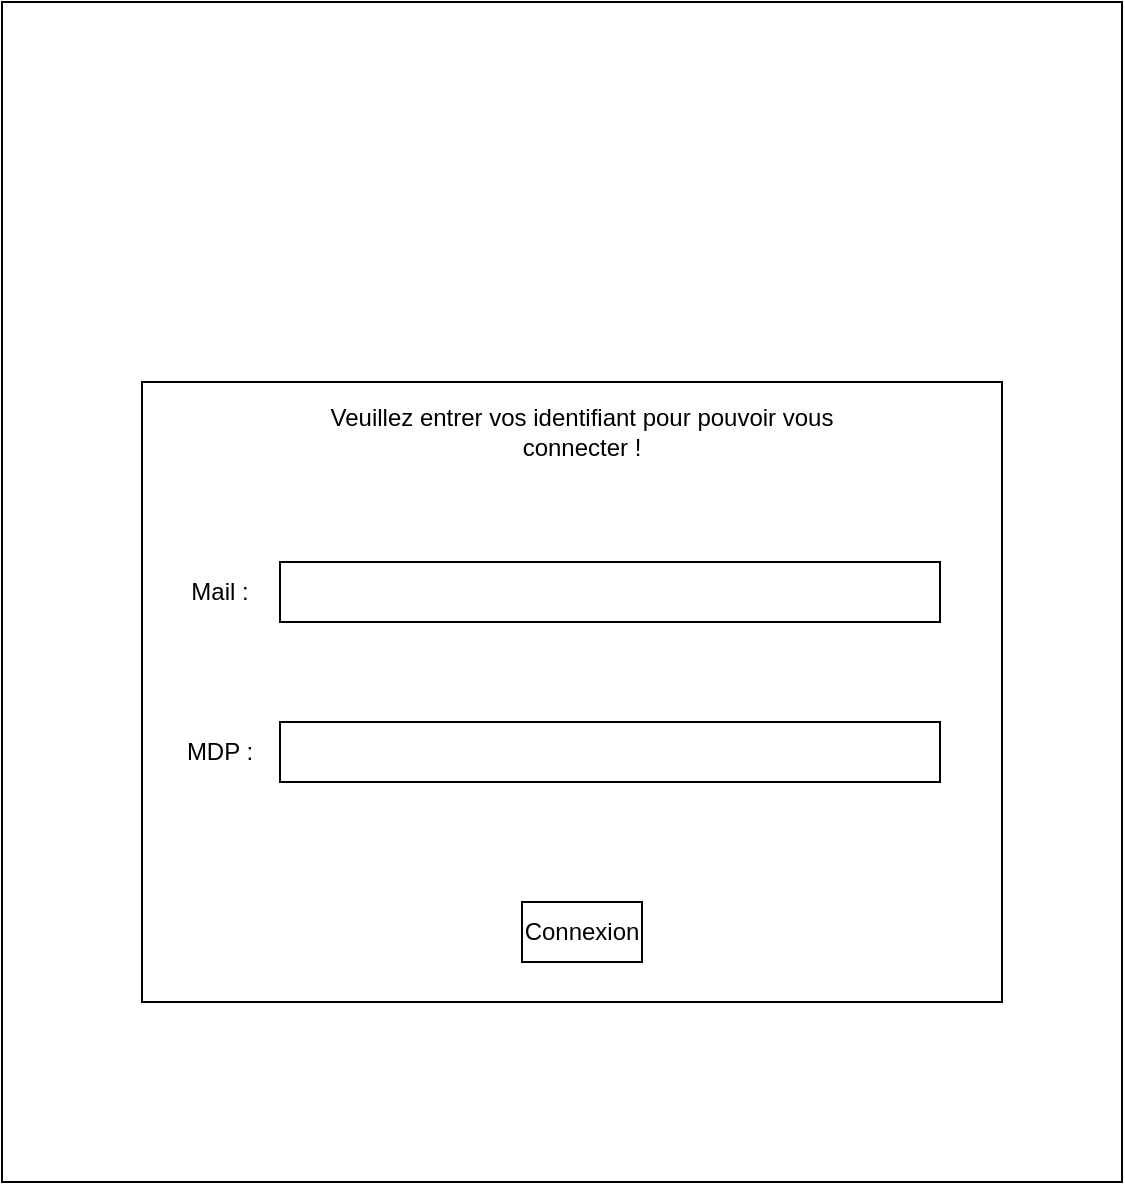 <mxfile version="22.0.0" type="device">
  <diagram name="Page-1" id="55XrHDB_ZEnkN5RvFyYx">
    <mxGraphModel dx="941" dy="644" grid="1" gridSize="10" guides="1" tooltips="1" connect="1" arrows="1" fold="1" page="1" pageScale="1" pageWidth="827" pageHeight="1169" math="0" shadow="0">
      <root>
        <mxCell id="0" />
        <mxCell id="1" parent="0" />
        <mxCell id="EiFA9kXMVTm0ksS5wZU1-2" value="" style="rounded=0;whiteSpace=wrap;html=1;" vertex="1" parent="1">
          <mxGeometry x="110" y="80" width="560" height="590" as="geometry" />
        </mxCell>
        <mxCell id="EiFA9kXMVTm0ksS5wZU1-3" value="" style="rounded=0;whiteSpace=wrap;html=1;" vertex="1" parent="1">
          <mxGeometry x="180" y="270" width="430" height="310" as="geometry" />
        </mxCell>
        <mxCell id="EiFA9kXMVTm0ksS5wZU1-4" value="" style="rounded=0;whiteSpace=wrap;html=1;" vertex="1" parent="1">
          <mxGeometry x="249" y="360" width="330" height="30" as="geometry" />
        </mxCell>
        <mxCell id="EiFA9kXMVTm0ksS5wZU1-5" value="" style="rounded=0;whiteSpace=wrap;html=1;" vertex="1" parent="1">
          <mxGeometry x="249" y="440" width="330" height="30" as="geometry" />
        </mxCell>
        <mxCell id="EiFA9kXMVTm0ksS5wZU1-6" value="Mail :" style="text;html=1;strokeColor=none;fillColor=none;align=center;verticalAlign=middle;whiteSpace=wrap;rounded=0;" vertex="1" parent="1">
          <mxGeometry x="189" y="360" width="60" height="30" as="geometry" />
        </mxCell>
        <mxCell id="EiFA9kXMVTm0ksS5wZU1-7" value="MDP :" style="text;html=1;strokeColor=none;fillColor=none;align=center;verticalAlign=middle;whiteSpace=wrap;rounded=0;" vertex="1" parent="1">
          <mxGeometry x="189" y="440" width="60" height="30" as="geometry" />
        </mxCell>
        <mxCell id="EiFA9kXMVTm0ksS5wZU1-8" value="Veuillez entrer vos identifiant pour pouvoir vous connecter !" style="text;html=1;strokeColor=none;fillColor=none;align=center;verticalAlign=middle;whiteSpace=wrap;rounded=0;" vertex="1" parent="1">
          <mxGeometry x="270" y="280" width="260" height="30" as="geometry" />
        </mxCell>
        <mxCell id="EiFA9kXMVTm0ksS5wZU1-9" value="Connexion" style="text;html=1;strokeColor=default;fillColor=none;align=center;verticalAlign=middle;whiteSpace=wrap;rounded=0;perimeterSpacing=0;" vertex="1" parent="1">
          <mxGeometry x="370" y="530" width="60" height="30" as="geometry" />
        </mxCell>
      </root>
    </mxGraphModel>
  </diagram>
</mxfile>
